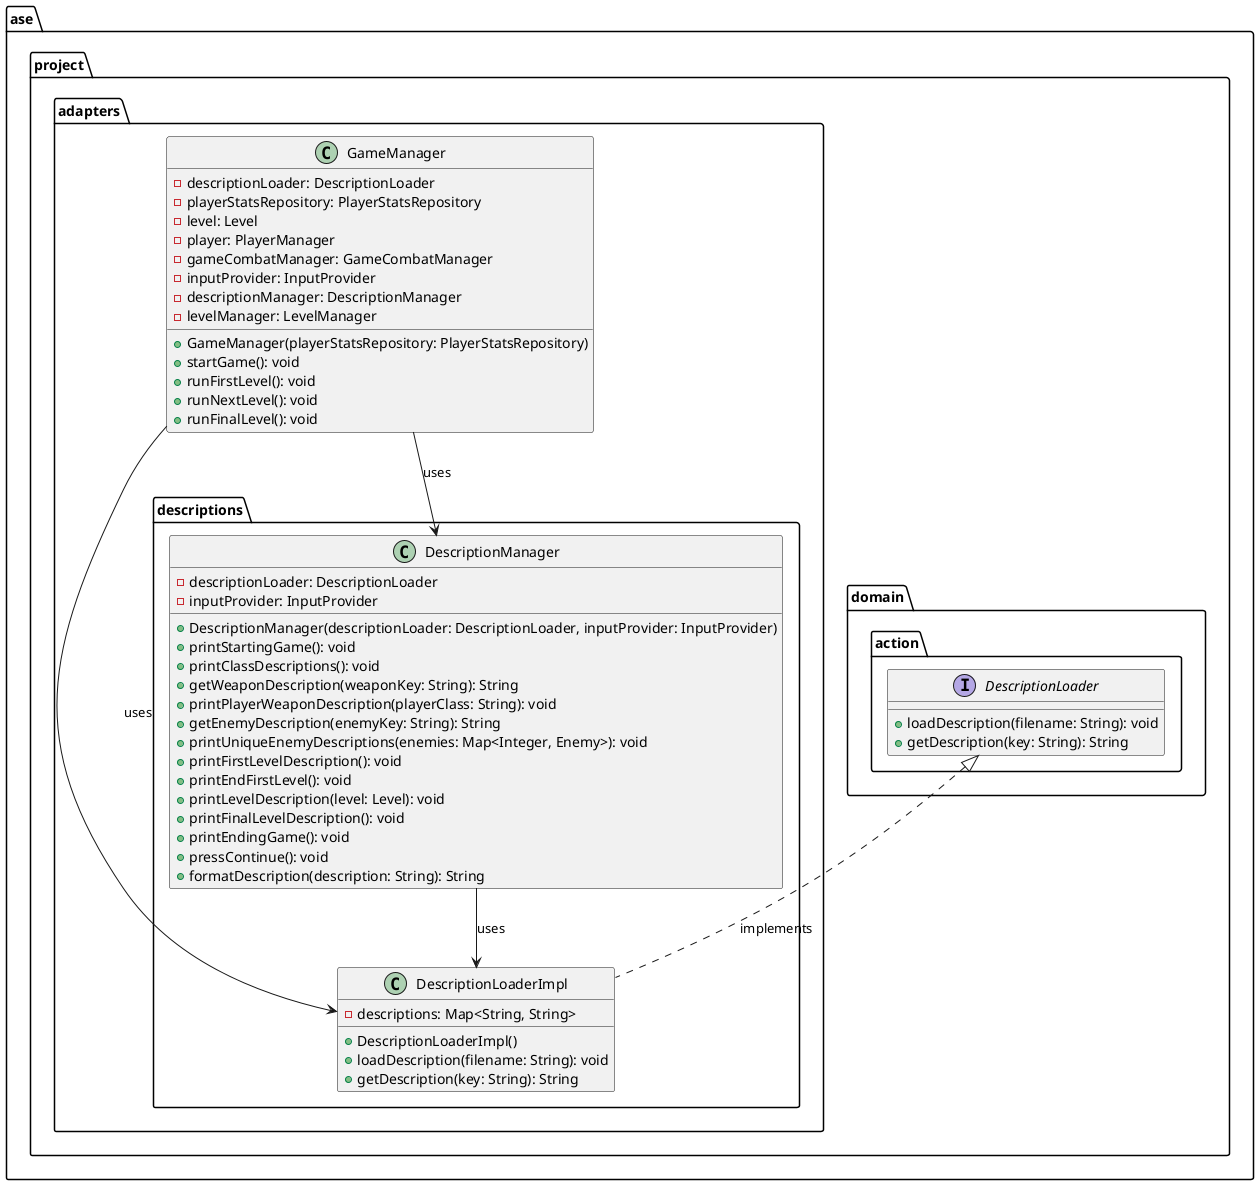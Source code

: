 @startuml

package ase.project.domain.action {
  interface DescriptionLoader {
        + loadDescription(filename: String): void
        + getDescription(key: String): String
  }
}

package ase.project.adapters.descriptions {
  class DescriptionLoaderImpl {
        - descriptions: Map<String, String>

        + DescriptionLoaderImpl()
        + loadDescription(filename: String): void
        + getDescription(key: String): String
  }

  class DescriptionManager {
        - descriptionLoader: DescriptionLoader
        - inputProvider: InputProvider

        + DescriptionManager(descriptionLoader: DescriptionLoader, inputProvider: InputProvider)
        + printStartingGame(): void
        + printClassDescriptions(): void
        + getWeaponDescription(weaponKey: String): String
        + printPlayerWeaponDescription(playerClass: String): void
        + getEnemyDescription(enemyKey: String): String
        + printUniqueEnemyDescriptions(enemies: Map<Integer, Enemy>): void
        + printFirstLevelDescription(): void
        + printEndFirstLevel(): void
        + printLevelDescription(level: Level): void
        + printFinalLevelDescription(): void
        + printEndingGame(): void
        + pressContinue(): void
        + formatDescription(description: String): String
  }
}

package ase.project.adapters {
  class GameManager {
    - descriptionLoader: DescriptionLoader
        - playerStatsRepository: PlayerStatsRepository
        - level: Level
        - player: PlayerManager
        - gameCombatManager: GameCombatManager
        - inputProvider: InputProvider
        - descriptionManager: DescriptionManager
        - levelManager: LevelManager

        + GameManager(playerStatsRepository: PlayerStatsRepository)
        + startGame(): void
        + runFirstLevel(): void
        + runNextLevel(): void
        + runFinalLevel(): void
  }
}

DescriptionLoader <|.. DescriptionLoaderImpl : implements
DescriptionManager --> DescriptionLoaderImpl : uses
GameManager --> DescriptionLoaderImpl : uses
GameManager --> DescriptionManager : uses

@enduml
